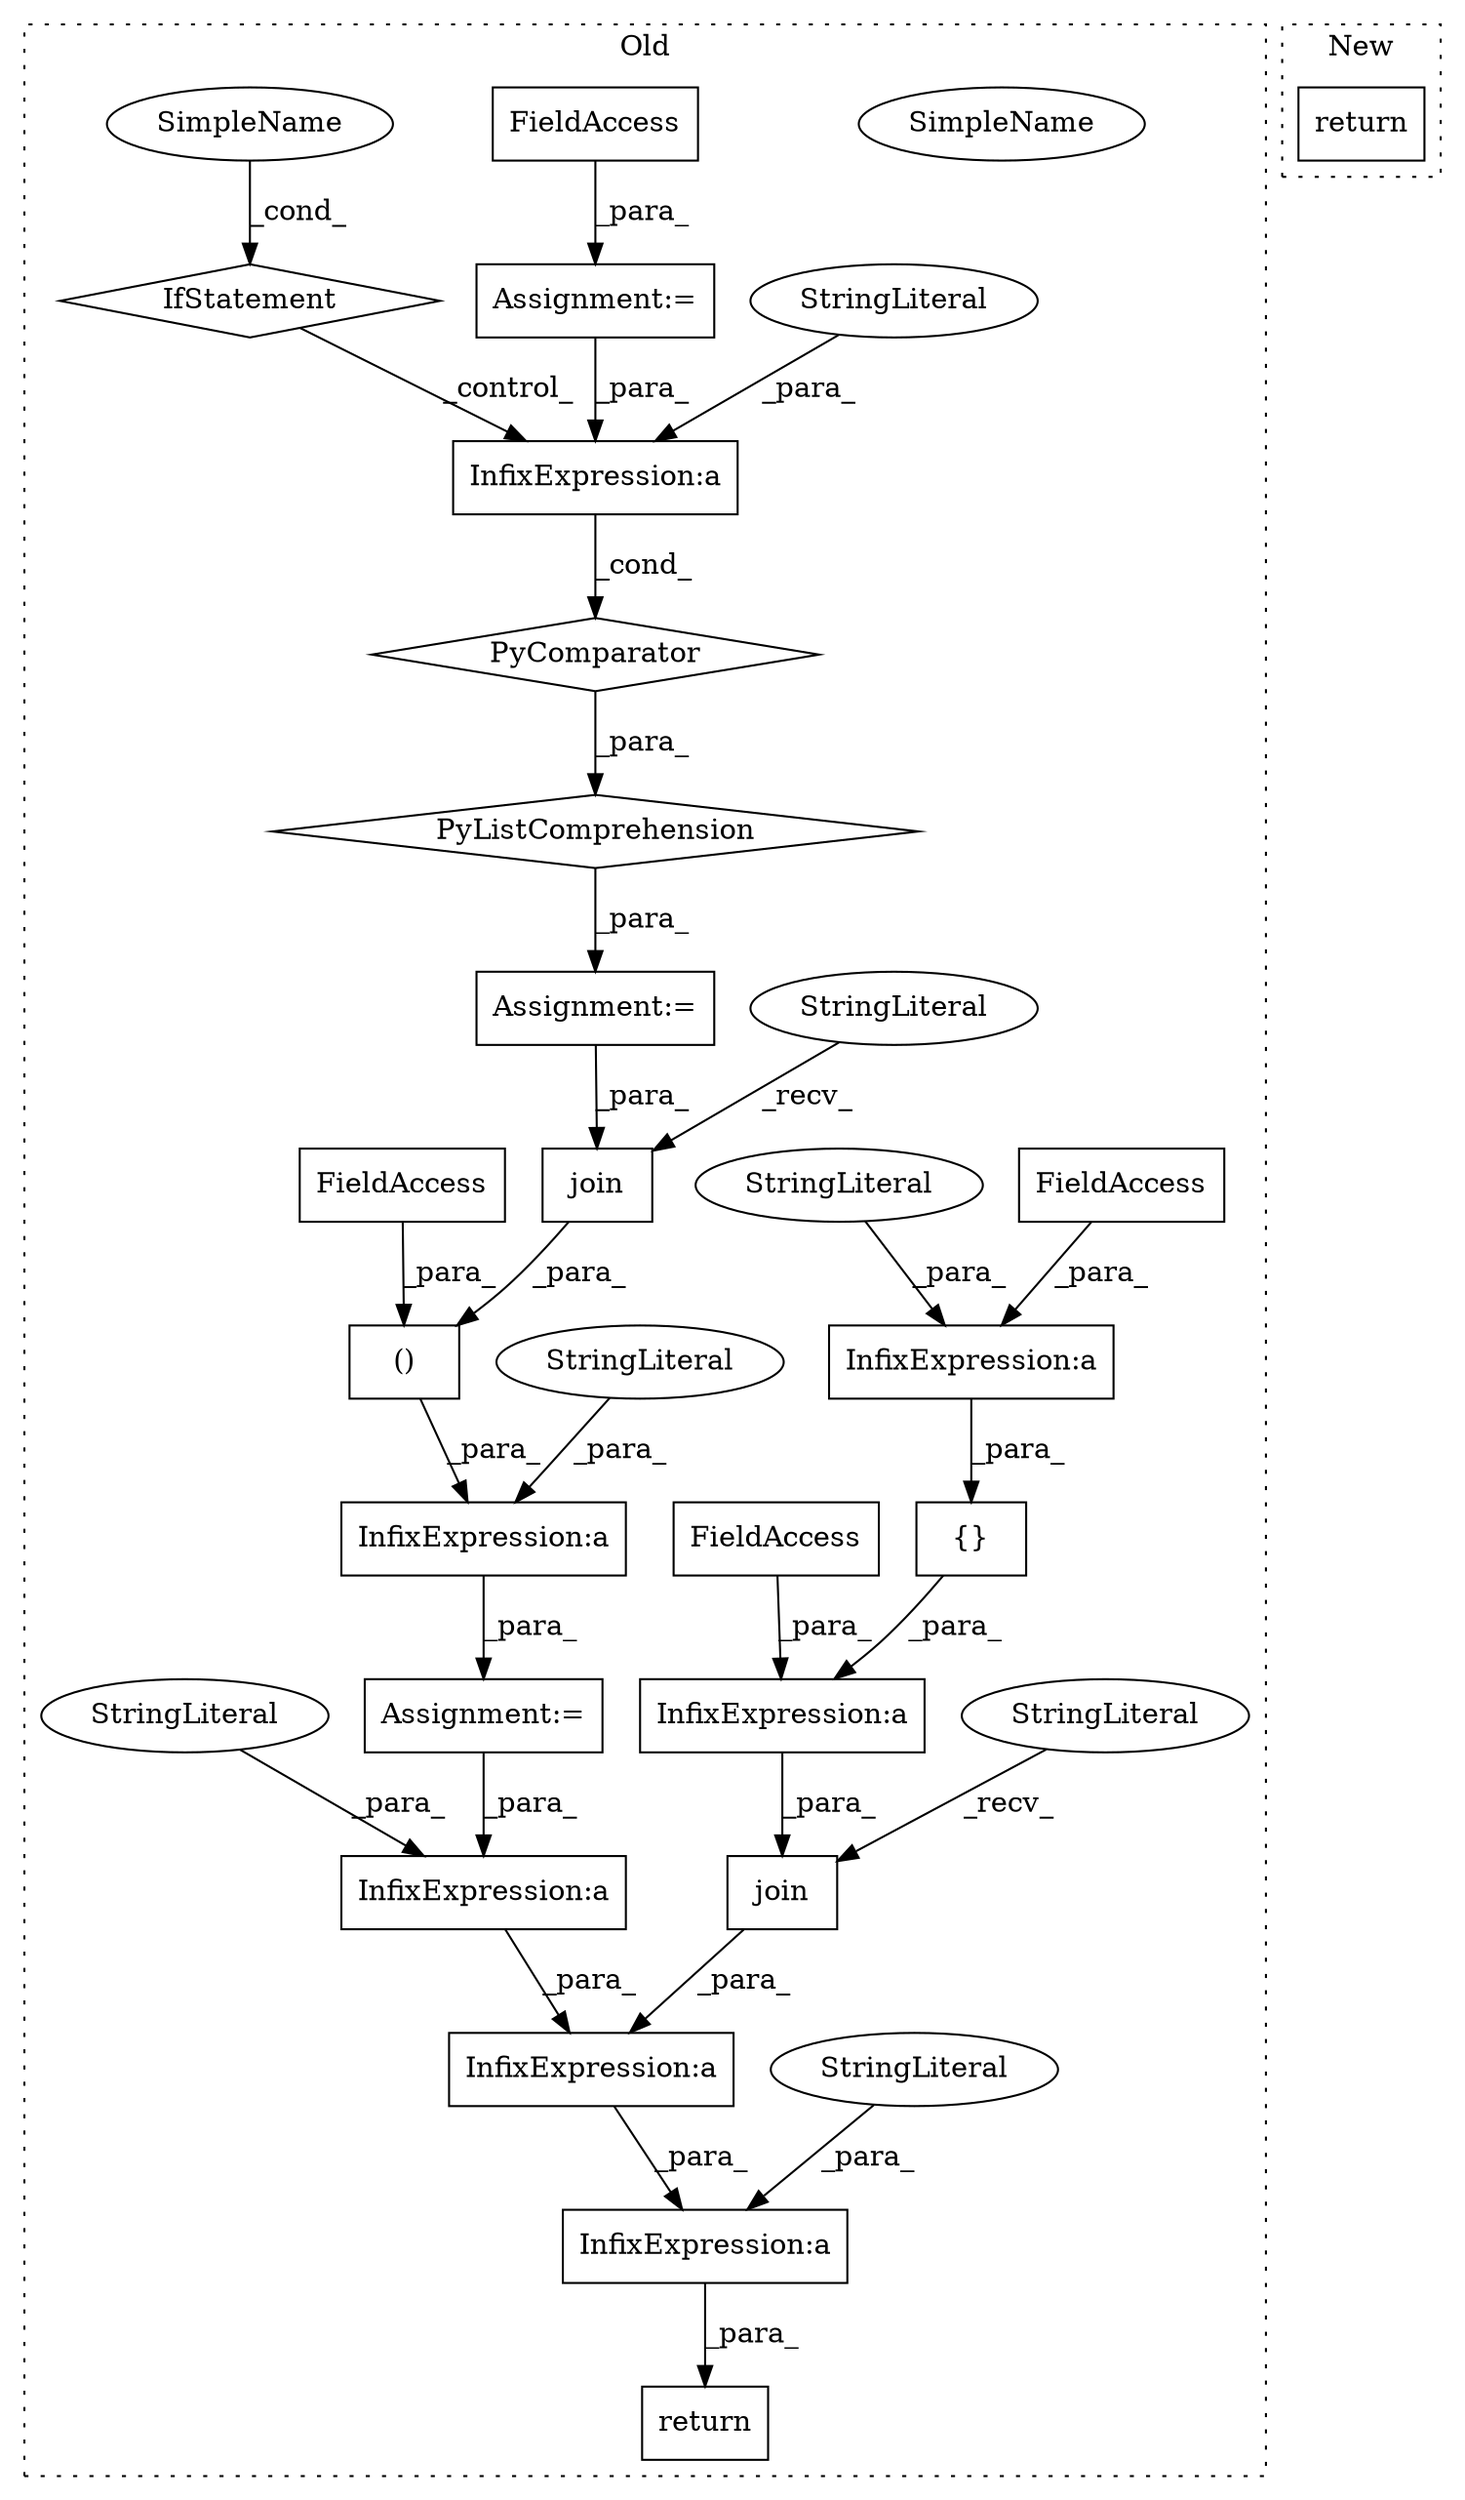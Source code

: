 digraph G {
subgraph cluster0 {
1 [label="join" a="32" s="3742,3755" l="5,1" shape="box"];
3 [label="return" a="41" s="3787" l="7" shape="box"];
4 [label="StringLiteral" a="45" s="3738" l="3" shape="ellipse"];
5 [label="Assignment:=" a="7" s="3555" l="34" shape="box"];
6 [label="PyComparator" a="113" s="3555" l="34" shape="diamond"];
7 [label="PyListComprehension" a="109" s="3473" l="124" shape="diamond"];
8 [label="Assignment:=" a="7" s="3695" l="1" shape="box"];
9 [label="InfixExpression:a" a="27" s="3875" l="3" shape="box"];
10 [label="StringLiteral" a="45" s="3878" l="3" shape="ellipse"];
11 [label="InfixExpression:a" a="27" s="3487" l="3" shape="box"];
12 [label="StringLiteral" a="45" s="3474" l="13" shape="ellipse"];
13 [label="SimpleName" a="42" s="3584" l="5" shape="ellipse"];
14 [label="IfStatement" a="25" s="3555" l="34" shape="diamond"];
15 [label="InfixExpression:a" a="27" s="3857" l="3" shape="box"];
16 [label="InfixExpression:a" a="27" s="3804" l="3" shape="box"];
17 [label="InfixExpression:a" a="27" s="3840" l="3" shape="box"];
18 [label="InfixExpression:a" a="27" s="3730" l="8" shape="box"];
19 [label="InfixExpression:a" a="27" s="3811" l="3" shape="box"];
20 [label="()" a="106" s="3738" l="41" shape="box"];
21 [label="{}" a="4" s="3833,3856" l="1,1" shape="box"];
22 [label="FieldAccess" a="22" s="3563" l="17" shape="box"];
23 [label="FieldAccess" a="22" s="3860" l="13" shape="box"];
24 [label="FieldAccess" a="22" s="3843" l="12" shape="box"];
25 [label="FieldAccess" a="22" s="3769" l="10" shape="box"];
26 [label="join" a="32" s="3819,3873" l="5,1" shape="box"];
27 [label="StringLiteral" a="45" s="3814" l="4" shape="ellipse"];
28 [label="StringLiteral" a="45" s="3697" l="33" shape="ellipse"];
29 [label="StringLiteral" a="45" s="3807" l="3" shape="ellipse"];
30 [label="StringLiteral" a="45" s="3835" l="5" shape="ellipse"];
31 [label="Assignment:=" a="7" s="3461" l="12" shape="box"];
32 [label="SimpleName" a="42" s="3584" l="5" shape="ellipse"];
label = "Old";
style="dotted";
}
subgraph cluster1 {
2 [label="return" a="41" s="3730" l="8" shape="box"];
label = "New";
style="dotted";
}
1 -> 20 [label="_para_"];
4 -> 1 [label="_recv_"];
5 -> 11 [label="_para_"];
6 -> 7 [label="_para_"];
7 -> 31 [label="_para_"];
8 -> 16 [label="_para_"];
9 -> 3 [label="_para_"];
10 -> 9 [label="_para_"];
11 -> 6 [label="_cond_"];
12 -> 11 [label="_para_"];
14 -> 11 [label="_control_"];
15 -> 26 [label="_para_"];
16 -> 19 [label="_para_"];
17 -> 21 [label="_para_"];
18 -> 8 [label="_para_"];
19 -> 9 [label="_para_"];
20 -> 18 [label="_para_"];
21 -> 15 [label="_para_"];
22 -> 5 [label="_para_"];
23 -> 15 [label="_para_"];
24 -> 17 [label="_para_"];
25 -> 20 [label="_para_"];
26 -> 19 [label="_para_"];
27 -> 26 [label="_recv_"];
28 -> 18 [label="_para_"];
29 -> 16 [label="_para_"];
30 -> 17 [label="_para_"];
31 -> 1 [label="_para_"];
32 -> 14 [label="_cond_"];
}